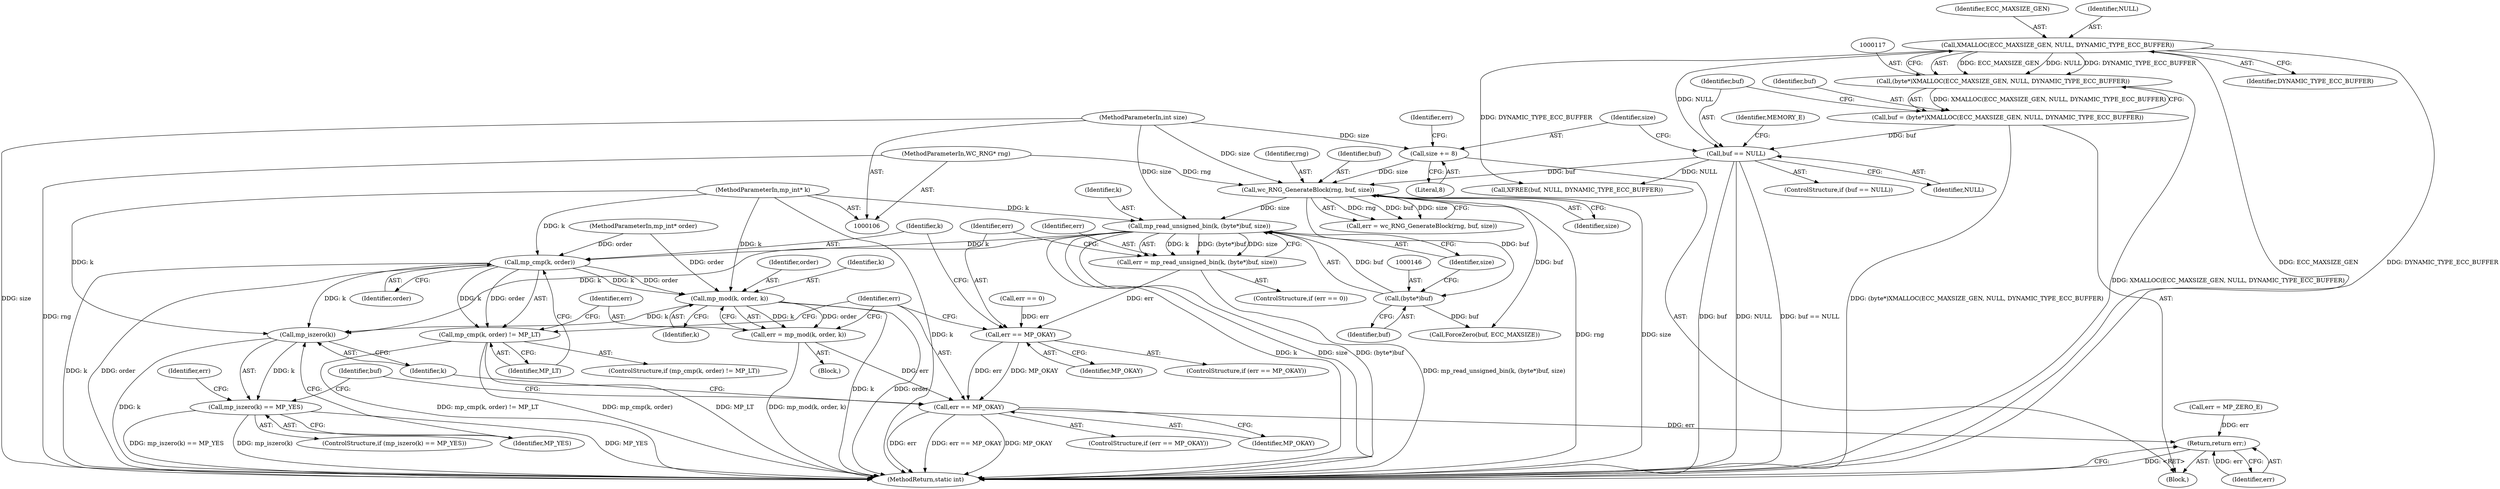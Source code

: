 digraph "0_wolfssl_9b9568d500f31f964af26ba8d01e542e1f27e5ca@API" {
"1000143" [label="(Call,mp_read_unsigned_bin(k, (byte*)buf, size))"];
"1000109" [label="(MethodParameterIn,mp_int* k)"];
"1000145" [label="(Call,(byte*)buf)"];
"1000133" [label="(Call,wc_RNG_GenerateBlock(rng, buf, size))"];
"1000107" [label="(MethodParameterIn,WC_RNG* rng)"];
"1000123" [label="(Call,buf == NULL)"];
"1000114" [label="(Call,buf = (byte*)XMALLOC(ECC_MAXSIZE_GEN, NULL, DYNAMIC_TYPE_ECC_BUFFER))"];
"1000116" [label="(Call,(byte*)XMALLOC(ECC_MAXSIZE_GEN, NULL, DYNAMIC_TYPE_ECC_BUFFER))"];
"1000118" [label="(Call,XMALLOC(ECC_MAXSIZE_GEN, NULL, DYNAMIC_TYPE_ECC_BUFFER))"];
"1000128" [label="(Call,size += 8)"];
"1000108" [label="(MethodParameterIn,int size)"];
"1000141" [label="(Call,err = mp_read_unsigned_bin(k, (byte*)buf, size))"];
"1000150" [label="(Call,err == MP_OKAY)"];
"1000168" [label="(Call,err == MP_OKAY)"];
"1000187" [label="(Return,return err;)"];
"1000156" [label="(Call,mp_cmp(k, order))"];
"1000155" [label="(Call,mp_cmp(k, order) != MP_LT)"];
"1000163" [label="(Call,mp_mod(k, order, k))"];
"1000161" [label="(Call,err = mp_mod(k, order, k))"];
"1000174" [label="(Call,mp_iszero(k))"];
"1000173" [label="(Call,mp_iszero(k) == MP_YES)"];
"1000118" [label="(Call,XMALLOC(ECC_MAXSIZE_GEN, NULL, DYNAMIC_TYPE_ECC_BUFFER))"];
"1000167" [label="(ControlStructure,if (err == MP_OKAY))"];
"1000125" [label="(Identifier,NULL)"];
"1000178" [label="(Identifier,err)"];
"1000163" [label="(Call,mp_mod(k, order, k))"];
"1000134" [label="(Identifier,rng)"];
"1000145" [label="(Call,(byte*)buf)"];
"1000119" [label="(Identifier,ECC_MAXSIZE_GEN)"];
"1000114" [label="(Call,buf = (byte*)XMALLOC(ECC_MAXSIZE_GEN, NULL, DYNAMIC_TYPE_ECC_BUFFER))"];
"1000155" [label="(Call,mp_cmp(k, order) != MP_LT)"];
"1000127" [label="(Identifier,MEMORY_E)"];
"1000115" [label="(Identifier,buf)"];
"1000120" [label="(Identifier,NULL)"];
"1000108" [label="(MethodParameterIn,int size)"];
"1000132" [label="(Identifier,err)"];
"1000123" [label="(Call,buf == NULL)"];
"1000161" [label="(Call,err = mp_mod(k, order, k))"];
"1000188" [label="(Identifier,err)"];
"1000183" [label="(Call,XFREE(buf, NULL, DYNAMIC_TYPE_ECC_BUFFER))"];
"1000189" [label="(MethodReturn,static int)"];
"1000187" [label="(Return,return err;)"];
"1000137" [label="(ControlStructure,if (err == 0))"];
"1000159" [label="(Identifier,MP_LT)"];
"1000135" [label="(Identifier,buf)"];
"1000131" [label="(Call,err = wc_RNG_GenerateBlock(rng, buf, size))"];
"1000168" [label="(Call,err == MP_OKAY)"];
"1000149" [label="(ControlStructure,if (err == MP_OKAY))"];
"1000130" [label="(Literal,8)"];
"1000136" [label="(Identifier,size)"];
"1000142" [label="(Identifier,err)"];
"1000110" [label="(MethodParameterIn,mp_int* order)"];
"1000166" [label="(Identifier,k)"];
"1000152" [label="(Identifier,MP_OKAY)"];
"1000151" [label="(Identifier,err)"];
"1000164" [label="(Identifier,k)"];
"1000162" [label="(Identifier,err)"];
"1000181" [label="(Identifier,buf)"];
"1000124" [label="(Identifier,buf)"];
"1000174" [label="(Call,mp_iszero(k))"];
"1000160" [label="(Block,)"];
"1000144" [label="(Identifier,k)"];
"1000133" [label="(Call,wc_RNG_GenerateBlock(rng, buf, size))"];
"1000150" [label="(Call,err == MP_OKAY)"];
"1000170" [label="(Identifier,MP_OKAY)"];
"1000143" [label="(Call,mp_read_unsigned_bin(k, (byte*)buf, size))"];
"1000154" [label="(ControlStructure,if (mp_cmp(k, order) != MP_LT))"];
"1000107" [label="(MethodParameterIn,WC_RNG* rng)"];
"1000147" [label="(Identifier,buf)"];
"1000122" [label="(ControlStructure,if (buf == NULL))"];
"1000180" [label="(Call,ForceZero(buf, ECC_MAXSIZE))"];
"1000177" [label="(Call,err = MP_ZERO_E)"];
"1000156" [label="(Call,mp_cmp(k, order))"];
"1000111" [label="(Block,)"];
"1000116" [label="(Call,(byte*)XMALLOC(ECC_MAXSIZE_GEN, NULL, DYNAMIC_TYPE_ECC_BUFFER))"];
"1000169" [label="(Identifier,err)"];
"1000176" [label="(Identifier,MP_YES)"];
"1000148" [label="(Identifier,size)"];
"1000109" [label="(MethodParameterIn,mp_int* k)"];
"1000138" [label="(Call,err == 0)"];
"1000165" [label="(Identifier,order)"];
"1000173" [label="(Call,mp_iszero(k) == MP_YES)"];
"1000158" [label="(Identifier,order)"];
"1000172" [label="(ControlStructure,if (mp_iszero(k) == MP_YES))"];
"1000121" [label="(Identifier,DYNAMIC_TYPE_ECC_BUFFER)"];
"1000175" [label="(Identifier,k)"];
"1000129" [label="(Identifier,size)"];
"1000141" [label="(Call,err = mp_read_unsigned_bin(k, (byte*)buf, size))"];
"1000157" [label="(Identifier,k)"];
"1000128" [label="(Call,size += 8)"];
"1000143" -> "1000141"  [label="AST: "];
"1000143" -> "1000148"  [label="CFG: "];
"1000144" -> "1000143"  [label="AST: "];
"1000145" -> "1000143"  [label="AST: "];
"1000148" -> "1000143"  [label="AST: "];
"1000141" -> "1000143"  [label="CFG: "];
"1000143" -> "1000189"  [label="DDG: k"];
"1000143" -> "1000189"  [label="DDG: size"];
"1000143" -> "1000189"  [label="DDG: (byte*)buf"];
"1000143" -> "1000141"  [label="DDG: k"];
"1000143" -> "1000141"  [label="DDG: (byte*)buf"];
"1000143" -> "1000141"  [label="DDG: size"];
"1000109" -> "1000143"  [label="DDG: k"];
"1000145" -> "1000143"  [label="DDG: buf"];
"1000133" -> "1000143"  [label="DDG: size"];
"1000108" -> "1000143"  [label="DDG: size"];
"1000143" -> "1000156"  [label="DDG: k"];
"1000143" -> "1000174"  [label="DDG: k"];
"1000109" -> "1000106"  [label="AST: "];
"1000109" -> "1000189"  [label="DDG: k"];
"1000109" -> "1000156"  [label="DDG: k"];
"1000109" -> "1000163"  [label="DDG: k"];
"1000109" -> "1000174"  [label="DDG: k"];
"1000145" -> "1000147"  [label="CFG: "];
"1000146" -> "1000145"  [label="AST: "];
"1000147" -> "1000145"  [label="AST: "];
"1000148" -> "1000145"  [label="CFG: "];
"1000133" -> "1000145"  [label="DDG: buf"];
"1000145" -> "1000180"  [label="DDG: buf"];
"1000133" -> "1000131"  [label="AST: "];
"1000133" -> "1000136"  [label="CFG: "];
"1000134" -> "1000133"  [label="AST: "];
"1000135" -> "1000133"  [label="AST: "];
"1000136" -> "1000133"  [label="AST: "];
"1000131" -> "1000133"  [label="CFG: "];
"1000133" -> "1000189"  [label="DDG: rng"];
"1000133" -> "1000189"  [label="DDG: size"];
"1000133" -> "1000131"  [label="DDG: rng"];
"1000133" -> "1000131"  [label="DDG: buf"];
"1000133" -> "1000131"  [label="DDG: size"];
"1000107" -> "1000133"  [label="DDG: rng"];
"1000123" -> "1000133"  [label="DDG: buf"];
"1000128" -> "1000133"  [label="DDG: size"];
"1000108" -> "1000133"  [label="DDG: size"];
"1000133" -> "1000180"  [label="DDG: buf"];
"1000107" -> "1000106"  [label="AST: "];
"1000107" -> "1000189"  [label="DDG: rng"];
"1000123" -> "1000122"  [label="AST: "];
"1000123" -> "1000125"  [label="CFG: "];
"1000124" -> "1000123"  [label="AST: "];
"1000125" -> "1000123"  [label="AST: "];
"1000127" -> "1000123"  [label="CFG: "];
"1000129" -> "1000123"  [label="CFG: "];
"1000123" -> "1000189"  [label="DDG: NULL"];
"1000123" -> "1000189"  [label="DDG: buf == NULL"];
"1000123" -> "1000189"  [label="DDG: buf"];
"1000114" -> "1000123"  [label="DDG: buf"];
"1000118" -> "1000123"  [label="DDG: NULL"];
"1000123" -> "1000183"  [label="DDG: NULL"];
"1000114" -> "1000111"  [label="AST: "];
"1000114" -> "1000116"  [label="CFG: "];
"1000115" -> "1000114"  [label="AST: "];
"1000116" -> "1000114"  [label="AST: "];
"1000124" -> "1000114"  [label="CFG: "];
"1000114" -> "1000189"  [label="DDG: (byte*)XMALLOC(ECC_MAXSIZE_GEN, NULL, DYNAMIC_TYPE_ECC_BUFFER)"];
"1000116" -> "1000114"  [label="DDG: XMALLOC(ECC_MAXSIZE_GEN, NULL, DYNAMIC_TYPE_ECC_BUFFER)"];
"1000116" -> "1000118"  [label="CFG: "];
"1000117" -> "1000116"  [label="AST: "];
"1000118" -> "1000116"  [label="AST: "];
"1000116" -> "1000189"  [label="DDG: XMALLOC(ECC_MAXSIZE_GEN, NULL, DYNAMIC_TYPE_ECC_BUFFER)"];
"1000118" -> "1000116"  [label="DDG: ECC_MAXSIZE_GEN"];
"1000118" -> "1000116"  [label="DDG: NULL"];
"1000118" -> "1000116"  [label="DDG: DYNAMIC_TYPE_ECC_BUFFER"];
"1000118" -> "1000121"  [label="CFG: "];
"1000119" -> "1000118"  [label="AST: "];
"1000120" -> "1000118"  [label="AST: "];
"1000121" -> "1000118"  [label="AST: "];
"1000118" -> "1000189"  [label="DDG: ECC_MAXSIZE_GEN"];
"1000118" -> "1000189"  [label="DDG: DYNAMIC_TYPE_ECC_BUFFER"];
"1000118" -> "1000183"  [label="DDG: DYNAMIC_TYPE_ECC_BUFFER"];
"1000128" -> "1000111"  [label="AST: "];
"1000128" -> "1000130"  [label="CFG: "];
"1000129" -> "1000128"  [label="AST: "];
"1000130" -> "1000128"  [label="AST: "];
"1000132" -> "1000128"  [label="CFG: "];
"1000108" -> "1000128"  [label="DDG: size"];
"1000108" -> "1000106"  [label="AST: "];
"1000108" -> "1000189"  [label="DDG: size"];
"1000141" -> "1000137"  [label="AST: "];
"1000142" -> "1000141"  [label="AST: "];
"1000151" -> "1000141"  [label="CFG: "];
"1000141" -> "1000189"  [label="DDG: mp_read_unsigned_bin(k, (byte*)buf, size)"];
"1000141" -> "1000150"  [label="DDG: err"];
"1000150" -> "1000149"  [label="AST: "];
"1000150" -> "1000152"  [label="CFG: "];
"1000151" -> "1000150"  [label="AST: "];
"1000152" -> "1000150"  [label="AST: "];
"1000157" -> "1000150"  [label="CFG: "];
"1000169" -> "1000150"  [label="CFG: "];
"1000138" -> "1000150"  [label="DDG: err"];
"1000150" -> "1000168"  [label="DDG: err"];
"1000150" -> "1000168"  [label="DDG: MP_OKAY"];
"1000168" -> "1000167"  [label="AST: "];
"1000168" -> "1000170"  [label="CFG: "];
"1000169" -> "1000168"  [label="AST: "];
"1000170" -> "1000168"  [label="AST: "];
"1000175" -> "1000168"  [label="CFG: "];
"1000181" -> "1000168"  [label="CFG: "];
"1000168" -> "1000189"  [label="DDG: err"];
"1000168" -> "1000189"  [label="DDG: err == MP_OKAY"];
"1000168" -> "1000189"  [label="DDG: MP_OKAY"];
"1000161" -> "1000168"  [label="DDG: err"];
"1000168" -> "1000187"  [label="DDG: err"];
"1000187" -> "1000111"  [label="AST: "];
"1000187" -> "1000188"  [label="CFG: "];
"1000188" -> "1000187"  [label="AST: "];
"1000189" -> "1000187"  [label="CFG: "];
"1000187" -> "1000189"  [label="DDG: <RET>"];
"1000188" -> "1000187"  [label="DDG: err"];
"1000177" -> "1000187"  [label="DDG: err"];
"1000156" -> "1000155"  [label="AST: "];
"1000156" -> "1000158"  [label="CFG: "];
"1000157" -> "1000156"  [label="AST: "];
"1000158" -> "1000156"  [label="AST: "];
"1000159" -> "1000156"  [label="CFG: "];
"1000156" -> "1000189"  [label="DDG: k"];
"1000156" -> "1000189"  [label="DDG: order"];
"1000156" -> "1000155"  [label="DDG: k"];
"1000156" -> "1000155"  [label="DDG: order"];
"1000110" -> "1000156"  [label="DDG: order"];
"1000156" -> "1000163"  [label="DDG: k"];
"1000156" -> "1000163"  [label="DDG: order"];
"1000156" -> "1000174"  [label="DDG: k"];
"1000155" -> "1000154"  [label="AST: "];
"1000155" -> "1000159"  [label="CFG: "];
"1000159" -> "1000155"  [label="AST: "];
"1000162" -> "1000155"  [label="CFG: "];
"1000169" -> "1000155"  [label="CFG: "];
"1000155" -> "1000189"  [label="DDG: MP_LT"];
"1000155" -> "1000189"  [label="DDG: mp_cmp(k, order) != MP_LT"];
"1000155" -> "1000189"  [label="DDG: mp_cmp(k, order)"];
"1000163" -> "1000161"  [label="AST: "];
"1000163" -> "1000166"  [label="CFG: "];
"1000164" -> "1000163"  [label="AST: "];
"1000165" -> "1000163"  [label="AST: "];
"1000166" -> "1000163"  [label="AST: "];
"1000161" -> "1000163"  [label="CFG: "];
"1000163" -> "1000189"  [label="DDG: k"];
"1000163" -> "1000189"  [label="DDG: order"];
"1000163" -> "1000161"  [label="DDG: k"];
"1000163" -> "1000161"  [label="DDG: order"];
"1000110" -> "1000163"  [label="DDG: order"];
"1000163" -> "1000174"  [label="DDG: k"];
"1000161" -> "1000160"  [label="AST: "];
"1000162" -> "1000161"  [label="AST: "];
"1000169" -> "1000161"  [label="CFG: "];
"1000161" -> "1000189"  [label="DDG: mp_mod(k, order, k)"];
"1000174" -> "1000173"  [label="AST: "];
"1000174" -> "1000175"  [label="CFG: "];
"1000175" -> "1000174"  [label="AST: "];
"1000176" -> "1000174"  [label="CFG: "];
"1000174" -> "1000189"  [label="DDG: k"];
"1000174" -> "1000173"  [label="DDG: k"];
"1000173" -> "1000172"  [label="AST: "];
"1000173" -> "1000176"  [label="CFG: "];
"1000176" -> "1000173"  [label="AST: "];
"1000178" -> "1000173"  [label="CFG: "];
"1000181" -> "1000173"  [label="CFG: "];
"1000173" -> "1000189"  [label="DDG: MP_YES"];
"1000173" -> "1000189"  [label="DDG: mp_iszero(k) == MP_YES"];
"1000173" -> "1000189"  [label="DDG: mp_iszero(k)"];
}
